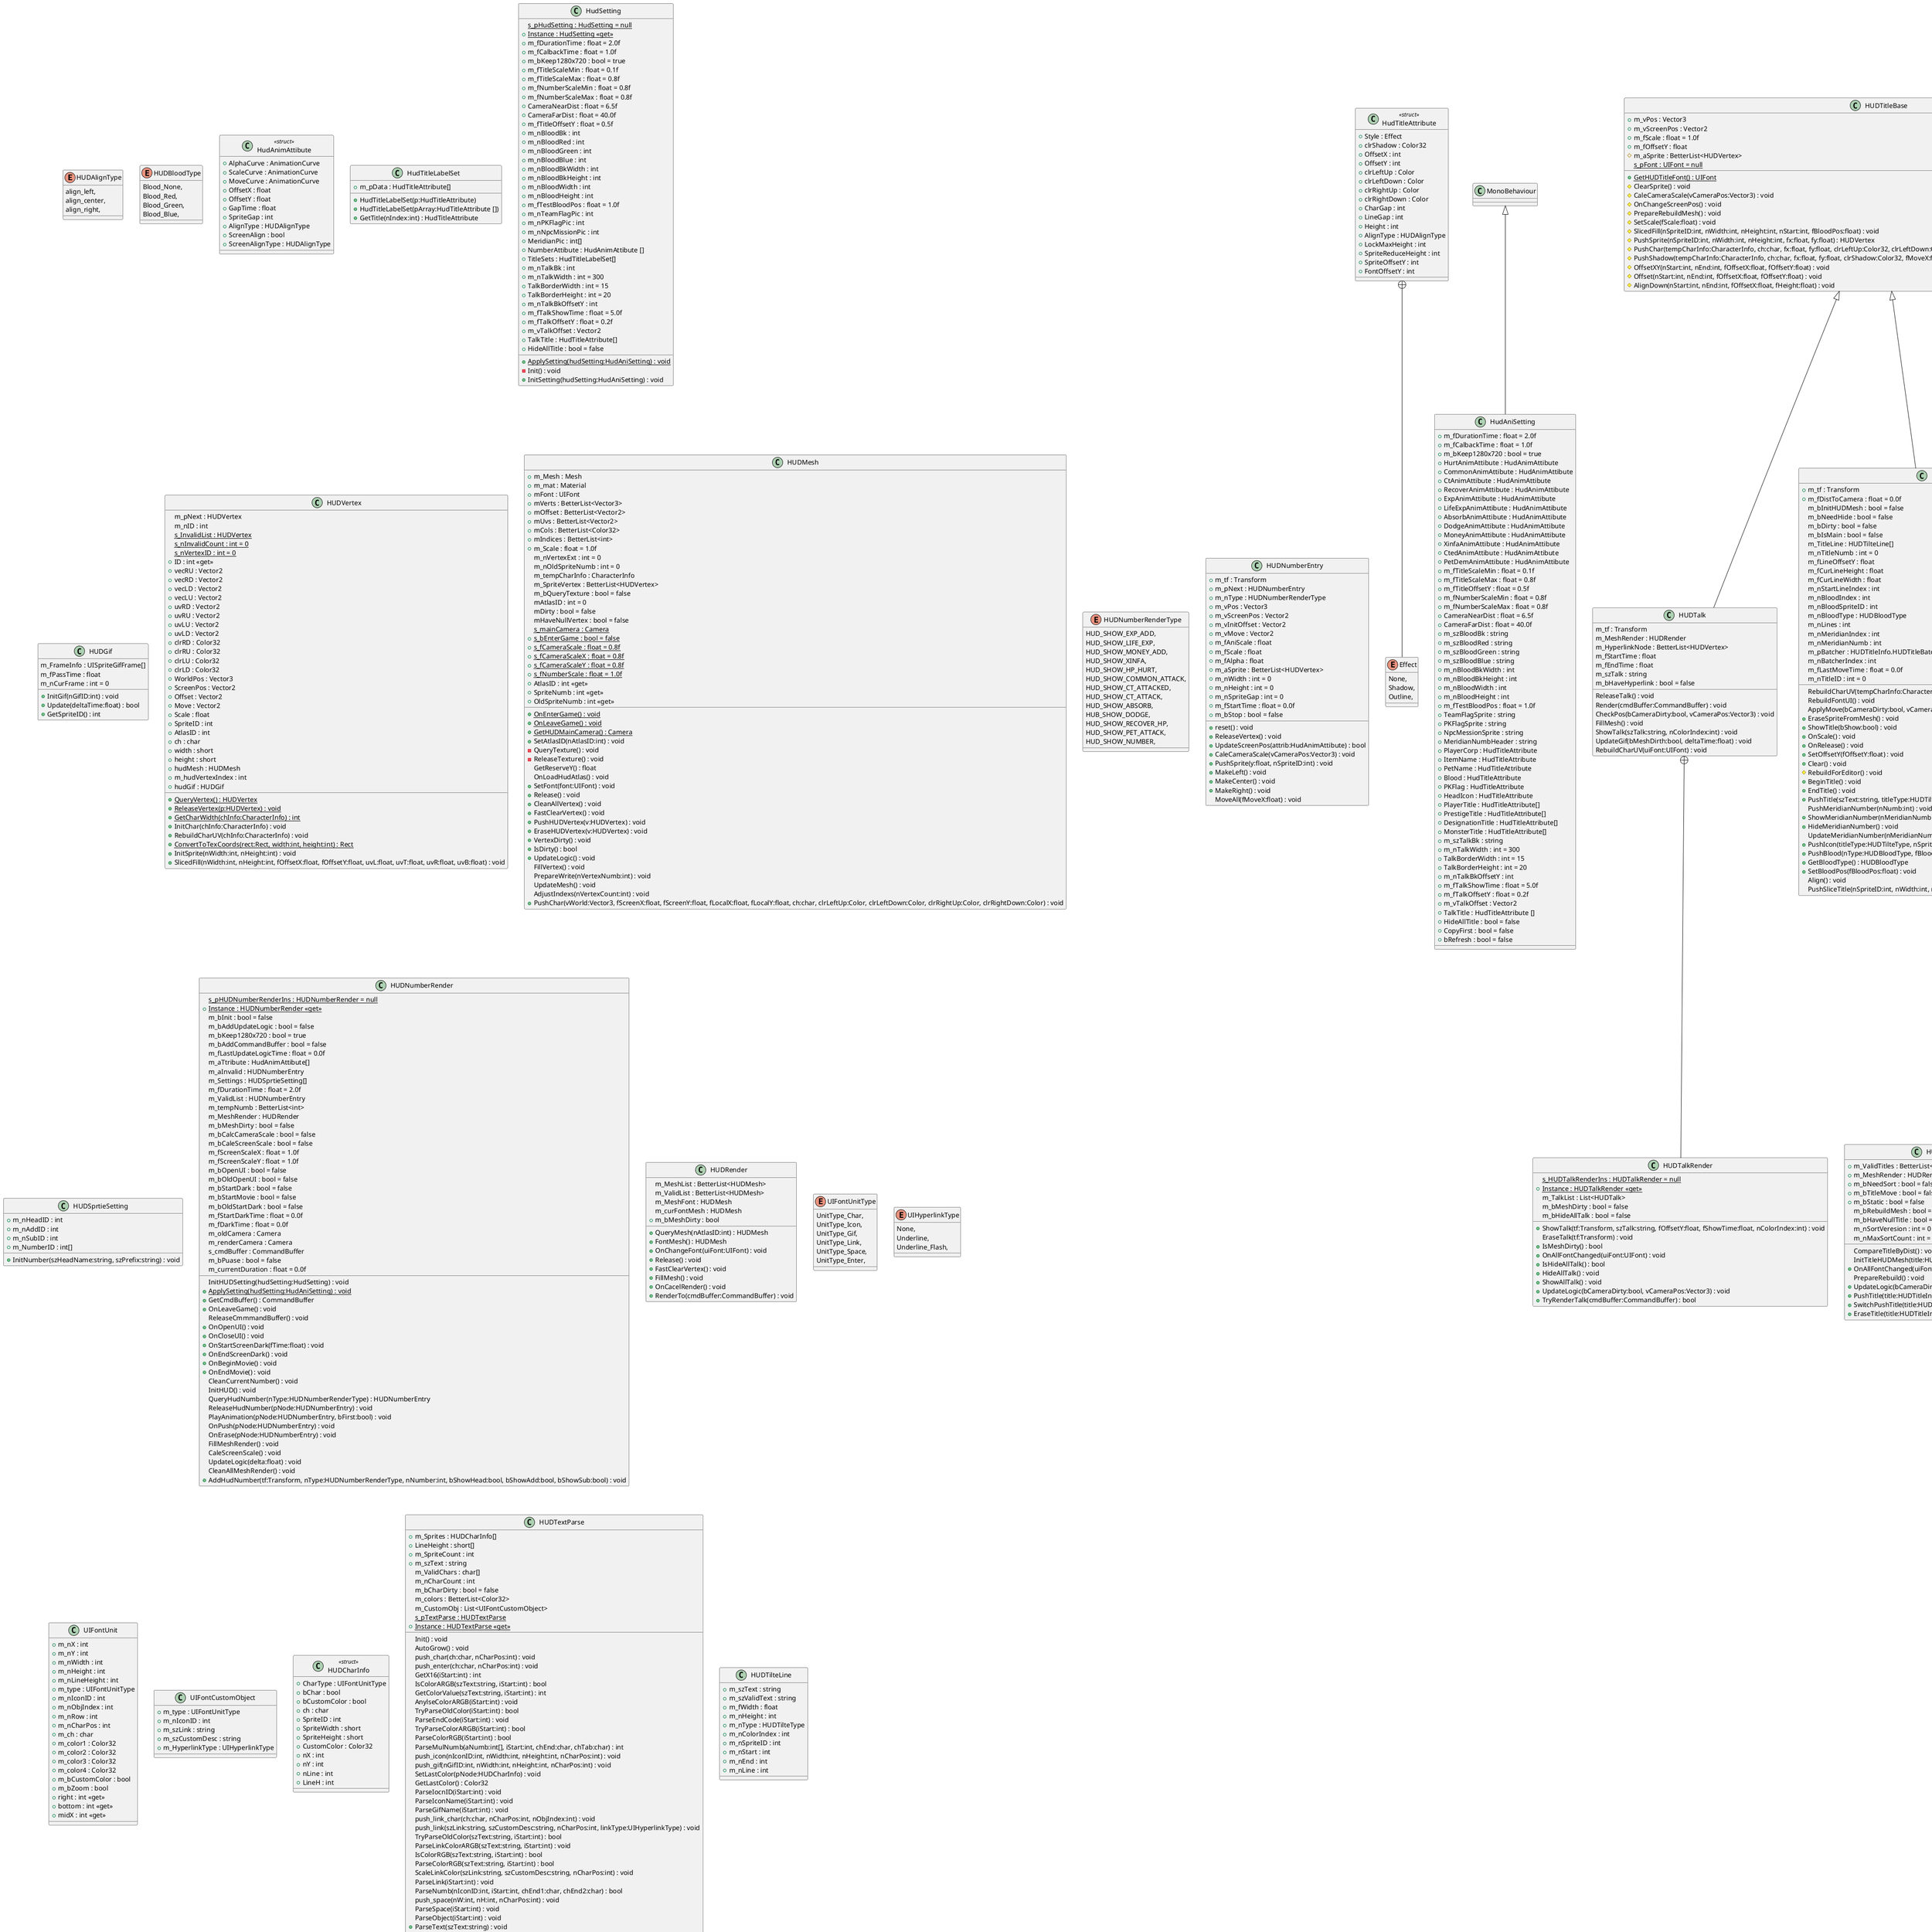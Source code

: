 @startuml
enum HUDAlignType {
    align_left,
    align_center,
    align_right,
}
enum HUDBloodType {
    Blood_None,
    Blood_Red,
    Blood_Green,
    Blood_Blue,
}
class HudAnimAttibute <<struct>> {
    + AlphaCurve : AnimationCurve
    + ScaleCurve : AnimationCurve
    + MoveCurve : AnimationCurve
    + OffsetX : float
    + OffsetY : float
    + GapTime : float
    + SpriteGap : int
    + AlignType : HUDAlignType
    + ScreenAlign : bool
    + ScreenAlignType : HUDAlignType
}
class HudTitleAttribute <<struct>> {
    + Style : Effect
    + clrShadow : Color32
    + OffsetX : int
    + OffsetY : int
    + clrLeftUp : Color
    + clrLeftDown : Color
    + clrRightUp : Color
    + clrRightDown : Color
    + CharGap : int
    + LineGap : int
    + Height : int
    + AlignType : HUDAlignType
    + LockMaxHeight : int
    + SpriteReduceHeight : int
    + SpriteOffsetY : int
    + FontOffsetY : int
}
class HudTitleLabelSet {
    + m_pData : HudTitleAttribute[]
    + HudTitleLabelSet(p:HudTitleAttribute)
    + HudTitleLabelSet(pArray:HudTitleAttribute [])
    + GetTitle(nIndex:int) : HudTitleAttribute
}
class HudSetting {
    {static} s_pHudSetting : HudSetting = null
    + {static} Instance : HudSetting <<get>>
    + {static} ApplySetting(hudSetting:HudAniSetting) : void
    + m_fDurationTime : float = 2.0f
    + m_fCalbackTime : float = 1.0f
    + m_bKeep1280x720 : bool = true
    + m_fTitleScaleMin : float = 0.1f
    + m_fTitleScaleMax : float = 0.8f
    + m_fNumberScaleMin : float = 0.8f
    + m_fNumberScaleMax : float = 0.8f
    + CameraNearDist : float = 6.5f
    + CameraFarDist : float = 40.0f
    + m_fTitleOffsetY : float = 0.5f
    + m_nBloodBk : int
    + m_nBloodRed : int
    + m_nBloodGreen : int
    + m_nBloodBlue : int
    + m_nBloodBkWidth : int
    + m_nBloodBkHeight : int
    + m_nBloodWidth : int
    + m_nBloodHeight : int
    + m_fTestBloodPos : float = 1.0f
    + m_nTeamFlagPic : int
    + m_nPKFlagPic : int
    + m_nNpcMissionPic : int
    + MeridianPic : int[]
    + NumberAttibute : HudAnimAttibute []
    + TitleSets : HudTitleLabelSet[]
    + m_nTalkBk : int
    + m_nTalkWidth : int = 300
    + TalkBorderWidth : int = 15
    + TalkBorderHeight : int = 20
    + m_nTalkBkOffsetY : int
    + m_fTalkShowTime : float = 5.0f
    + m_fTalkOffsetY : float = 0.2f
    + m_vTalkOffset : Vector2
    + TalkTitle : HudTitleAttribute[]
    + HideAllTitle : bool = false
    - Init() : void
    + InitSetting(hudSetting:HudAniSetting) : void
}
class HudAniSetting {
    + m_fDurationTime : float = 2.0f
    + m_fCalbackTime : float = 1.0f
    + m_bKeep1280x720 : bool = true
    + HurtAnimAttibute : HudAnimAttibute
    + CommonAnimAttibute : HudAnimAttibute
    + CtAnimAttibute : HudAnimAttibute
    + RecoverAnimAttibute : HudAnimAttibute
    + ExpAnimAttibute : HudAnimAttibute
    + LifeExpAnimAttibute : HudAnimAttibute
    + AbsorbAnimAttibute : HudAnimAttibute
    + DodgeAnimAttibute : HudAnimAttibute
    + MoneyAnimAttibute : HudAnimAttibute
    + XinfaAnimAttibute : HudAnimAttibute
    + CtedAnimAttibute : HudAnimAttibute
    + PetDemAnimAttibute : HudAnimAttibute
    + m_fTitleScaleMin : float = 0.1f
    + m_fTitleScaleMax : float = 0.8f
    + m_fTitleOffsetY : float = 0.5f
    + m_fNumberScaleMin : float = 0.8f
    + m_fNumberScaleMax : float = 0.8f
    + CameraNearDist : float = 6.5f
    + CameraFarDist : float = 40.0f
    + m_szBloodBk : string
    + m_szBloodRed : string
    + m_szBloodGreen : string
    + m_szBloodBlue : string
    + m_nBloodBkWidth : int
    + m_nBloodBkHeight : int
    + m_nBloodWidth : int
    + m_nBloodHeight : int
    + m_fTestBloodPos : float = 1.0f
    + TeamFlagSprite : string
    + PKFlagSprite : string
    + NpcMessionSprite : string
    + MeridianNumbHeader : string
    + PlayerCorp : HudTitleAttribute
    + ItemName : HudTitleAttribute
    + PetName : HudTitleAttribute
    + Blood : HudTitleAttribute
    + PKFlag : HudTitleAttribute
    + HeadIcon : HudTitleAttribute
    + PlayerTitle : HudTitleAttribute[]
    + PrestigeTitle : HudTitleAttribute[]
    + DesignationTitle : HudTitleAttribute[]
    + MonsterTitle : HudTitleAttribute[]
    + m_szTalkBk : string
    + m_nTalkWidth : int = 300
    + TalkBorderWidth : int = 15
    + TalkBorderHeight : int = 20
    + m_nTalkBkOffsetY : int
    + m_fTalkShowTime : float = 5.0f
    + m_fTalkOffsetY : float = 0.2f
    + m_vTalkOffset : Vector2
    + TalkTitle : HudTitleAttribute []
    + HideAllTitle : bool = false
    + CopyFirst : bool = false
    + bRefresh : bool = false
}
enum Effect {
    None,
    Shadow,
    Outline,
}
MonoBehaviour <|-- HudAniSetting
HudTitleAttribute +-- Effect
class HUDGif {
    m_FrameInfo : UISpriteGifFrame[]
    m_fPassTime : float
    m_nCurFrame : int = 0
    + InitGif(nGifID:int) : void
    + Update(deltaTime:float) : bool
    + GetSpriteID() : int
}
class HUDVertex {
    m_pNext : HUDVertex
    m_nID : int
    {static} s_InvalidList : HUDVertex
    {static} s_nInvalidCount : int = 0
    {static} s_nVertexID : int = 0
    + {static} QueryVertex() : HUDVertex
    + {static} ReleaseVertex(p:HUDVertex) : void
    + ID : int <<get>>
    + vecRU : Vector2
    + vecRD : Vector2
    + vecLD : Vector2
    + vecLU : Vector2
    + uvRD : Vector2
    + uvRU : Vector2
    + uvLU : Vector2
    + uvLD : Vector2
    + clrRD : Color32
    + clrRU : Color32
    + clrLU : Color32
    + clrLD : Color32
    + WorldPos : Vector3
    + ScreenPos : Vector2
    + Offset : Vector2
    + Move : Vector2
    + Scale : float
    + SpriteID : int
    + AtlasID : int
    + ch : char
    + width : short
    + height : short
    + hudMesh : HUDMesh
    + m_hudVertexIndex : int
    + hudGif : HUDGif
    + {static} GetCharWidth(chInfo:CharacterInfo) : int
    + InitChar(chInfo:CharacterInfo) : void
    + RebuildCharUV(chInfo:CharacterInfo) : void
    {static} + ConvertToTexCoords(rect:Rect, width:int, height:int) : Rect
    + InitSprite(nWidth:int, nHeight:int) : void
    + SlicedFill(nWidth:int, nHeight:int, fOffsetX:float, fOffsetY:float, uvL:float, uvT:float, uvR:float, uvB:float) : void
}
class HUDMesh {
    + m_Mesh : Mesh
    + m_mat : Material
    + mFont : UIFont
    + mVerts : BetterList<Vector3>
    + mOffset : BetterList<Vector2>
    + mUvs : BetterList<Vector2>
    + mCols : BetterList<Color32>
    + mIndices : BetterList<int>
    + m_Scale : float = 1.0f
    m_nVertexExt : int = 0
    m_nOldSpriteNumb : int = 0
    m_tempCharInfo : CharacterInfo
    m_SpriteVertex : BetterList<HUDVertex>
    m_bQueryTexture : bool = false
    mAtlasID : int = 0
    mDirty : bool = false
    mHaveNullVertex : bool = false
    {static} s_mainCamera : Camera
    + {static} s_bEnterGame : bool = false
    + {static} s_fCameraScale : float = 0.8f
    + {static} s_fCameraScaleX : float = 0.8f
    + {static} s_fCameraScaleY : float = 0.8f
    + {static} s_fNumberScale : float = 1.0f
    + {static} OnEnterGame() : void
    + {static} OnLeaveGame() : void
    + {static} GetHUDMainCamera() : Camera
    + SetAtlasID(nAtlasID:int) : void
    + AtlasID : int <<get>>
    - QueryTexture() : void
    - ReleaseTexture() : void
    GetReserveY() : float
    OnLoadHudAtlas() : void
    + SetFont(font:UIFont) : void
    + Release() : void
    + CleanAllVertex() : void
    + FastClearVertex() : void
    + PushHUDVertex(v:HUDVertex) : void
    + EraseHUDVertex(v:HUDVertex) : void
    + VertexDirty() : void
    + IsDirty() : bool
    + SpriteNumb : int <<get>>
    + OldSpriteNumb : int <<get>>
    + UpdateLogic() : void
    FillVertex() : void
    PrepareWrite(nVertexNumb:int) : void
    UpdateMesh() : void
    AdjustIndexs(nVertexCount:int) : void
    + PushChar(vWorld:Vector3, fScreenX:float, fScreenY:float, fLocalX:float, fLocalY:float, ch:char, clrLeftUp:Color, clrLeftDown:Color, clrRightUp:Color, clrRightDown:Color) : void
}
enum HUDNumberRenderType {
    HUD_SHOW_EXP_ADD,
    HUD_SHOW_LIFE_EXP,
    HUD_SHOW_MONEY_ADD,
    HUD_SHOW_XINFA,
    HUD_SHOW_HP_HURT,
    HUD_SHOW_COMMON_ATTACK,
    HUD_SHOW_CT_ATTACKED,
    HUD_SHOW_CT_ATTACK,
    HUD_SHOW_ABSORB,
    HUB_SHOW_DODGE,
    HUD_SHOW_RECOVER_HP,
    HUD_SHOW_PET_ATTACK,
    HUD_SHOW_NUMBER,
}
class HUDNumberEntry {
    + m_tf : Transform
    + m_pNext : HUDNumberEntry
    + m_nType : HUDNumberRenderType
    + m_vPos : Vector3
    + m_vScreenPos : Vector2
    + m_vInitOffset : Vector2
    + m_vMove : Vector2
    + m_fAniScale : float
    + m_fScale : float
    + m_fAlpha : float
    + m_aSprite : BetterList<HUDVertex>
    + m_nWidth : int = 0
    + m_nHeight : int = 0
    + m_nSpriteGap : int = 0
    + m_fStartTime : float = 0.0f
    + m_bStop : bool = false
    + reset() : void
    + ReleaseVertex() : void
    + UpdateScreenPos(attrib:HudAnimAttibute) : bool
    + CaleCameraScale(vCameraPos:Vector3) : void
    + PushSprite(y:float, nSpriteID:int) : void
    + MakeLeft() : void
    + MakeCenter() : void
    + MakeRight() : void
    MoveAll(fMoveX:float) : void
}
class HUDSprtieSetting {
    + m_nHeadID : int
    + m_nAddID : int
    + m_nSubID : int
    + m_NumberID : int[]
    + InitNumber(szHeadName:string, szPrefix:string) : void
}
class HUDNumberRender {
    {static} s_pHUDNumberRenderIns : HUDNumberRender = null
    + {static} Instance : HUDNumberRender <<get>>
    m_bInit : bool = false
    m_bAddUpdateLogic : bool = false
    m_bKeep1280x720 : bool = true
    m_bAddCommandBuffer : bool = false
    m_fLastUpdateLogicTime : float = 0.0f
    m_aTtribute : HudAnimAttibute[]
    m_aInvalid : HUDNumberEntry
    m_Settings : HUDSprtieSetting[]
    m_fDurationTime : float = 2.0f
    m_ValidList : HUDNumberEntry
    m_tempNumb : BetterList<int>
    m_MeshRender : HUDRender
    m_bMeshDirty : bool = false
    m_bCalcCameraScale : bool = false
    m_bCaleScreenScale : bool = false
    m_fScreenScaleX : float = 1.0f
    m_fScreenScaleY : float = 1.0f
    m_bOpenUI : bool = false
    m_bOldOpenUI : bool = false
    m_bStartDark : bool = false
    m_bStartMovie : bool = false
    m_bOldStartDark : bool = false
    m_fStartDarkTime : float = 0.0f
    m_fDarkTime : float = 0.0f
    m_oldCamera : Camera
    m_renderCamera : Camera
    s_cmdBuffer : CommandBuffer
    InitHUDSetting(hudSetting:HudSetting) : void
    + {static} ApplySetting(hudSetting:HudAniSetting) : void
    + GetCmdBuffer() : CommandBuffer
    + OnLeaveGame() : void
    ReleaseCmmmandBuffer() : void
    + OnOpenUI() : void
    + OnCloseUI() : void
    + OnStartScreenDark(fTime:float) : void
    + OnEndScreenDark() : void
    + OnBeginMovie() : void
    + OnEndMovie() : void
    CleanCurrentNumber() : void
    InitHUD() : void
    QueryHudNumber(nType:HUDNumberRenderType) : HUDNumberEntry
    ReleaseHudNumber(pNode:HUDNumberEntry) : void
    m_bPuase : bool = false
    m_currentDuration : float = 0.0f
    PlayAnimation(pNode:HUDNumberEntry, bFirst:bool) : void
    OnPush(pNode:HUDNumberEntry) : void
    OnErase(pNode:HUDNumberEntry) : void
    FillMeshRender() : void
    CaleScreenScale() : void
    UpdateLogic(delta:float) : void
    CleanAllMeshRender() : void
    + AddHudNumber(tf:Transform, nType:HUDNumberRenderType, nNumber:int, bShowHead:bool, bShowAdd:bool, bShowSub:bool) : void
}
class HUDTitleBase {
    + m_vPos : Vector3
    + m_vScreenPos : Vector2
    + m_fScale : float = 1.0f
    + m_fOffsetY : float
    # m_aSprite : BetterList<HUDVertex>
    {static} s_pFont : UIFont = null
    + {static} GetHUDTitleFont() : UIFont
    # ClearSprite() : void
    # CaleCameraScale(vCameraPos:Vector3) : void
    # OnChangeScreenPos() : void
    # PrepareRebuildMesh() : void
    # SetScale(fScale:float) : void
    # SlicedFill(nSpriteID:int, nWidth:int, nHeight:int, nStart:int, fBloodPos:float) : void
    # PushSprite(nSpriteID:int, nWidth:int, nHeight:int, fx:float, fy:float) : HUDVertex
    # PushChar(tempCharInfo:CharacterInfo, ch:char, fx:float, fy:float, clrLeftUp:Color32, clrLeftDown:Color32, clrRightUp:Color32, clrRightDown:Color32) : HUDVertex
    # PushShadow(tempCharInfo:CharacterInfo, ch:char, fx:float, fy:float, clrShadow:Color32, fMoveX:float, fMoveY:float) : HUDVertex
    # OffsetXY(nStart:int, nEnd:int, fOffsetX:float, fOffsetY:float) : void
    # Offset(nStart:int, nEnd:int, fOffsetX:float, fOffsetY:float) : void
    # AlignDown(nStart:int, nEnd:int, fOffsetX:float, fHeight:float) : void
}
class HUDRender {
    m_MeshList : BetterList<HUDMesh>
    m_ValidList : BetterList<HUDMesh>
    m_MeshFont : HUDMesh
    m_curFontMesh : HUDMesh
    + m_bMeshDirty : bool
    + QueryMesh(nAtlasID:int) : HUDMesh
    + FontMesh() : HUDMesh
    + OnChangeFont(uiFont:UIFont) : void
    + Release() : void
    + FastClearVertex() : void
    + FillMesh() : void
    + OnCacelRender() : void
    + RenderTo(cmdBuffer:CommandBuffer) : void
}
class HUDRenderPassFeature {
    m_ScriptablePass : CustomRenderPass
    + <<override>> Create() : void
    + <<override>> AddRenderPasses(renderer:ScriptableRenderer, renderingData:RenderingData) : void
}
class CustomRenderPass {
    + <<override>> OnCameraSetup(cmd:CommandBuffer, renderingData:RenderingData) : void
    + <<override>> Execute(context:ScriptableRenderContext, renderingData:RenderingData) : void
    + <<override>> OnCameraCleanup(cmd:CommandBuffer) : void
}
ScriptableRendererFeature <|-- HUDRenderPassFeature
HUDRenderPassFeature +-- CustomRenderPass
ScriptableRenderPass <|-- CustomRenderPass
class HUDTalk {
    m_tf : Transform
    m_MeshRender : HUDRender
    m_HyperlinkNode : BetterList<HUDVertex>
    m_fStartTime : float
    m_fEndTime : float
    m_szTalk : string
    m_bHaveHyperlink : bool = false
    ReleaseTalk() : void
    Render(cmdBuffer:CommandBuffer) : void
    CheckPos(bCameraDirty:bool, vCameraPos:Vector3) : void
    FillMesh() : void
    ShowTalk(szTalk:string, nColorIndex:int) : void
    UpdateGif(bMeshDirth:bool, deltaTime:float) : void
    RebuildCharUV(uiFont:UIFont) : void
}
class HUDTalkRender {
    {static} s_HUDTalkRenderIns : HUDTalkRender = null
    + {static} Instance : HUDTalkRender <<get>>
    m_TalkList : List<HUDTalk>
    m_bMeshDirty : bool = false
    m_bHideAllTalk : bool = false
    + ShowTalk(tf:Transform, szTalk:string, fOffsetY:float, fShowTime:float, nColorIndex:int) : void
    EraseTalk(tf:Transform) : void
    + IsMeshDirty() : bool
    + OnAllFontChanged(uiFont:UIFont) : void
    + IsHideAllTalk() : bool
    + HideAllTalk() : void
    + ShowAllTalk() : void
    + UpdateLogic(bCameraDirty:bool, vCameraPos:Vector3) : void
    + TryRenderTalk(cmdBuffer:CommandBuffer) : bool
}
HUDTitleBase <|-- HUDTalk
HUDTalk +-- HUDTalkRender
enum UIFontUnitType {
    UnitType_Char,
    UnitType_Icon,
    UnitType_Gif,
    UnitType_Link,
    UnitType_Space,
    UnitType_Enter,
}
enum UIHyperlinkType {
    None,
    Underline,
    Underline_Flash,
}
class UIFontUnit {
    + m_nX : int
    + m_nY : int
    + m_nWidth : int
    + m_nHeight : int
    + m_nLineHeight : int
    + m_type : UIFontUnitType
    + m_nIconID : int
    + m_nObjIndex : int
    + m_nRow : int
    + m_nCharPos : int
    + m_ch : char
    + m_color1 : Color32
    + m_color2 : Color32
    + m_color3 : Color32
    + m_color4 : Color32
    + m_bCustomColor : bool
    + m_bZoom : bool
    + right : int <<get>>
    + bottom : int <<get>>
    + midX : int <<get>>
}
class UIFontCustomObject {
    + m_type : UIFontUnitType
    + m_nIconID : int
    + m_szLink : string
    + m_szCustomDesc : string
    + m_HyperlinkType : UIHyperlinkType
}
class HUDCharInfo <<struct>> {
    + CharType : UIFontUnitType
    + bChar : bool
    + bCustomColor : bool
    + ch : char
    + SpriteID : int
    + SpriteWidth : short
    + SpriteHeight : short
    + CustomColor : Color32
    + nX : int
    + nY : int
    + nLine : int
    + LineH : int
}
class HUDTextParse {
    + m_Sprites : HUDCharInfo[]
    + LineHeight : short[]
    + m_SpriteCount : int
    + m_szText : string
    m_ValidChars : char[]
    m_nCharCount : int
    m_bCharDirty : bool = false
    m_colors : BetterList<Color32>
    m_CustomObj : List<UIFontCustomObject>
    {static} s_pTextParse : HUDTextParse
    + {static} Instance : HUDTextParse <<get>>
    Init() : void
    AutoGrow() : void
    push_char(ch:char, nCharPos:int) : void
    push_enter(ch:char, nCharPos:int) : void
    GetX16(iStart:int) : int
    IsColorARGB(szText:string, iStart:int) : bool
    GetColorValue(szText:string, iStart:int) : int
    AnylseColorARGB(iStart:int) : void
    TryParseOldColor(iStart:int) : bool
    ParseEndCode(iStart:int) : void
    TryParseColorARGB(iStart:int) : bool
    ParseColorRGB(iStart:int) : bool
    ParseMulNumb(aNumb:int[], iStart:int, chEnd:char, chTab:char) : int
    push_icon(nIconID:int, nWidth:int, nHeight:int, nCharPos:int) : void
    push_gif(nGifID:int, nWidth:int, nHeight:int, nCharPos:int) : void
    SetLastColor(pNode:HUDCharInfo) : void
    GetLastColor() : Color32
    ParseIocnID(iStart:int) : void
    ParseIconName(iStart:int) : void
    ParseGifName(iStart:int) : void
    push_link_char(ch:char, nCharPos:int, nObjIndex:int) : void
    push_link(szLink:string, szCustomDesc:string, nCharPos:int, linkType:UIHyperlinkType) : void
    TryParseOldColor(szText:string, iStart:int) : bool
    ParseLinkColorARGB(szText:string, iStart:int) : void
    IsColorRGB(szText:string, iStart:int) : bool
    ParseColorRGB(szText:string, iStart:int) : bool
    ScaleLinkColor(szLink:string, szCustomDesc:string, nCharPos:int) : void
    ParseLink(iStart:int) : void
    ParseNumb(nIconID:int, iStart:int, chEnd1:char, chEnd2:char) : bool
    push_space(nW:int, nH:int, nCharPos:int) : void
    ParseSpace(iStart:int) : void
    ParseObject(iStart:int) : void
    + ParseText(szText:string) : void
}
class HUDTilteLine {
    + m_szText : string
    + m_szValidText : string
    + m_fWidth : float
    + m_nHeight : int
    + m_nType : HUDTilteType
    + m_nColorIndex : int
    + m_nSpriteID : int
    + m_nStart : int
    + m_nEnd : int
    + m_nLine : int
}
enum HUDTilteType {
    PlayerName,
    PlayerPrestige,
    PlayerCorp,
    PlayerDesignation,
    MonsterName,
    ItemName,
    PetName,
    Blood,
    PKFlag,
    HeadIcon,
    Tilte_Number,
}
class HUDTitleInfo {
    + m_tf : Transform
    + m_fDistToCamera : float = 0.0f
    m_bInitHUDMesh : bool = false
    m_bNeedHide : bool = false
    m_bDirty : bool = false
    m_bIsMain : bool = false
    m_TitleLine : HUDTilteLine[]
    m_nTitleNumb : int = 0
    m_fLineOffsetY : float
    m_fCurLineHeight : float
    m_fCurLineWidth : float
    m_nStartLineIndex : int
    m_nBloodIndex : int
    m_nBloodSpriteID : int
    m_nBloodType : HUDBloodType
    m_nLines : int
    m_nMeridianIndex : int
    m_nMeridianNumb : int
    m_pBatcher : HUDTitleInfo.HUDTitleBatcher
    m_nBatcherIndex : int
    m_fLastMoveTime : float = 0.0f
    m_nTitleID : int = 0
    RebuildCharUV(tempCharInfo:CharacterInfo) : void
    RebuildFontUI() : void
    ApplyMove(bCameraDirty:bool, vCameraPos:Vector3) : void
    + EraseSpriteFromMesh() : void
    + ShowTitle(bShow:bool) : void
    + OnScale() : void
    + OnRelease() : void
    + SetOffsetY(fOffsetY:float) : void
    + Clear() : void
    # RebuildForEditor() : void
    + BeginTitle() : void
    + EndTitle() : void
    + PushTitle(szText:string, titleType:HUDTilteType, nColorIndex:int) : void
    PushMeridianNumber(nNumb:int) : void
    + ShowMeridianNumber(nMeridianNumb:int) : void
    + HideMeridianNumber() : void
    UpdateMeridianNumber(nMeridianNumb:int) : void
    + PushIcon(titleType:HUDTilteType, nSpriteID:int) : void
    + PushBlood(nType:HUDBloodType, fBloodPos:float) : void
    + GetBloodType() : HUDBloodType
    + SetBloodPos(fBloodPos:float) : void
    Align() : void
    PushSliceTitle(nSpriteID:int, nWidth:int, nHeight:int, fx:float, fy:float, fBloodPos:float) : void
}
class HUDTitleBatcher {
    + m_ValidTitles : BetterList<HUDTitleInfo>
    + m_MeshRender : HUDRender
    + m_bNeedSort : bool = false
    + m_bTitleMove : bool = false
    + m_bStatic : bool = false
    m_bRebuildMesh : bool = false
    m_bHaveNullTitle : bool = false
    m_nSortVeresion : int = 0
    m_nMaxSortCount : int = 0
    CompareTitleByDist() : void
    InitTitleHUDMesh(title:HUDTitleInfo) : void
    + OnAllFontChanged(uiFont:UIFont) : void
    PrepareRebuild() : void
    + UpdateLogic(bCameraDirty:bool, vCameraPos:Vector3) : void
    + PushTitle(title:HUDTitleInfo) : void
    + SwitchPushTitle(title:HUDTitleInfo) : void
    + EraseTitle(title:HUDTitleInfo) : void
}
class HUDTitleRender {
    m_HudTitles : Dictionary<int, HUDTitleInfo>
    m_DelayReleaseTitles : BetterList<int>
    m_nHudID : int = 0
    m_StaticBatcher : HUDTitleBatcher
    m_DynamicBatcher : HUDTitleBatcher
    m_bAddUpdate : bool = false
    m_vLastCameraPos : Vector3
    m_vLastEulerAngles : Vector3
    m_renderCameara : Camera
    m_cmdBuffer : CommandBuffer
    m_tfMain : Transform
    m_oldCamera : Camera
    m_bHideAllTitle : bool = false
    m_fLastCheckMoveTime : float = 0.0f
    m_bInitFontCallback : bool = false
    m_bOpenUI : bool = false
    m_bOldOpenUI : bool = false
    m_bStartDark : bool = false
    m_bOldStartDark : bool = false
    m_fStartDarkTime : float = 0.0f
    m_fDarkTime : float = 0.0f
    m_nUpdateVer : int = 0
    m_nCameraUpdateVer : int = 0
    m_nBaseUpdateVer : int = 0
    m_bMeshDirty : bool = false
    {static} s_HUDTitleRenderIns : HUDTitleRender = null
    + {static} Instance : HUDTitleRender <<get>>
    HUDTitleRender()
    + GetCmdBuffer() : CommandBuffer
    + SetMainPlayer(tfMain:Transform) : void
    + OnEnterGame() : void
    + OnLeaveGame() : void
    ReleaseCmmmandBuffer() : void
    + OnOpenUI() : void
    + OnCloseUI() : void
    + ShowAllTitle(bShowAllTitle:bool) : void
    + OnStartScreenDark(fTime:float) : void
    + OnEndScreenDark() : void
    + OnEndMovie() : void
    + RegisterTitle(tf:Transform, fOffsetY:float, bIsMain:bool) : int
    + ReleaseTitle(nTitleID:int) : void
    + ApplySetting(hudSetting:HudAniSetting) : void
    + GetTitle(nTitleID:int) : HUDTitleInfo
    OnAllFontChanged(font:Font) : void
    SwitchDynamieStatic() : void
    + OnUpdateCameara() : void
    UpdateLogic(delta:float) : void
    CaleNumberScale(vCameraPos:Vector3) : void
    BaseUpdateLogic(delta:float) : void
    FillMeshRender() : void
}
HUDTitleBase <|-- HUDTitleInfo
HUDTitleInfo +-- HUDTitleBatcher
HUDTitleInfo +-- HUDTitleRender
@enduml
